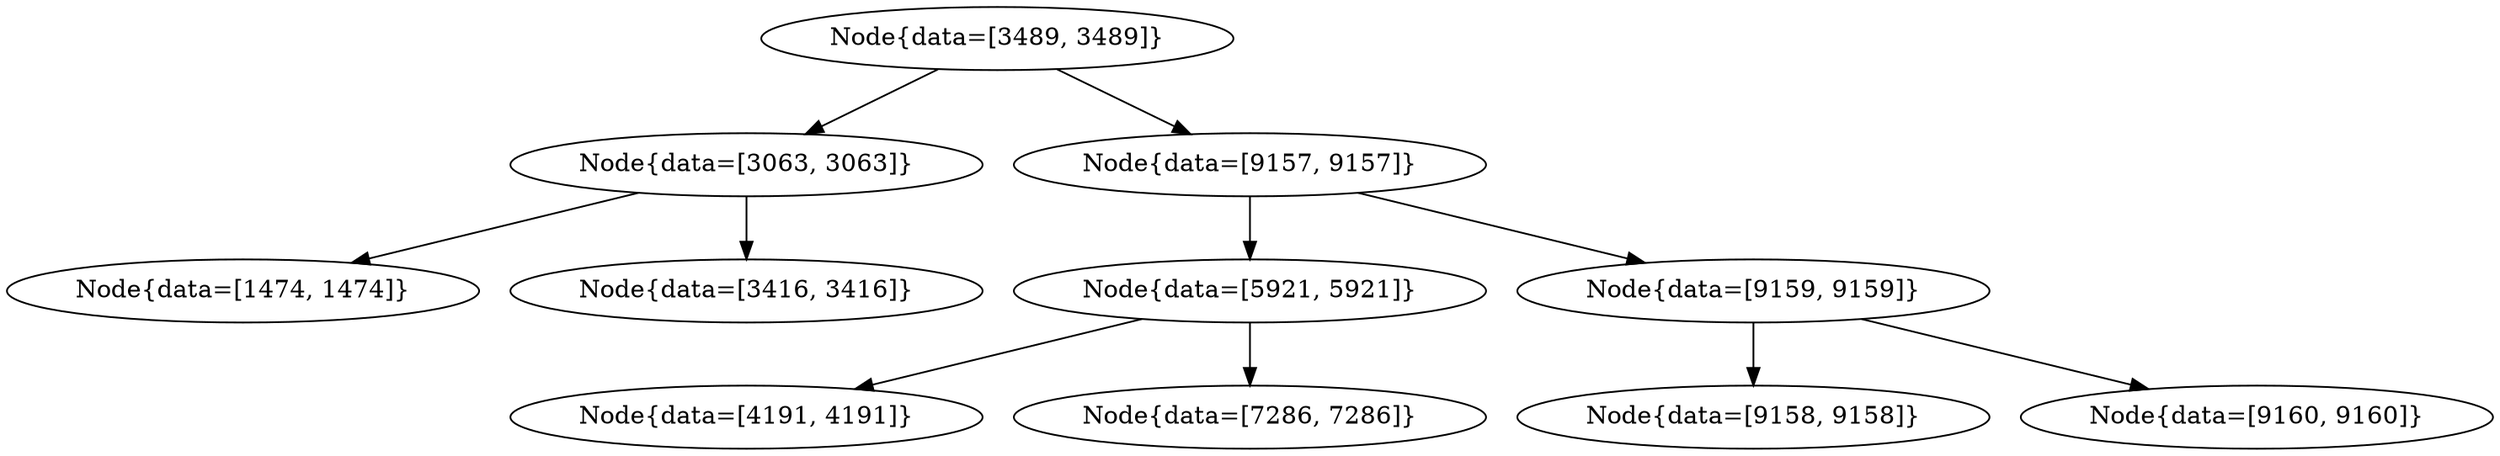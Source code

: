 digraph G{
1515440534 [label="Node{data=[3489, 3489]}"]
1515440534 -> 2003619398
2003619398 [label="Node{data=[3063, 3063]}"]
2003619398 -> 947908175
947908175 [label="Node{data=[1474, 1474]}"]
2003619398 -> 2062411244
2062411244 [label="Node{data=[3416, 3416]}"]
1515440534 -> 1043762270
1043762270 [label="Node{data=[9157, 9157]}"]
1043762270 -> 800684832
800684832 [label="Node{data=[5921, 5921]}"]
800684832 -> 1752425742
1752425742 [label="Node{data=[4191, 4191]}"]
800684832 -> 2107948905
2107948905 [label="Node{data=[7286, 7286]}"]
1043762270 -> 2012907775
2012907775 [label="Node{data=[9159, 9159]}"]
2012907775 -> 327060827
327060827 [label="Node{data=[9158, 9158]}"]
2012907775 -> 1683112367
1683112367 [label="Node{data=[9160, 9160]}"]
}